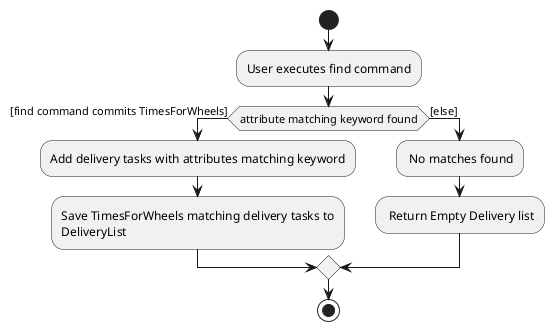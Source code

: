 @startuml
start
:User executes find command;

'Since the beta syntax does not support placing the condition outside the
'diamond we place it as the true branch instead.

if (attribute matching keyword found) then ([find command commits TimesForWheels])
    :Add delivery tasks with attributes matching keyword;
    :Save TimesForWheels matching delivery tasks to
    DeliveryList;
else ([else])
    : No matches found;
    : Return Empty Delivery list;
endif
stop
@enduml
